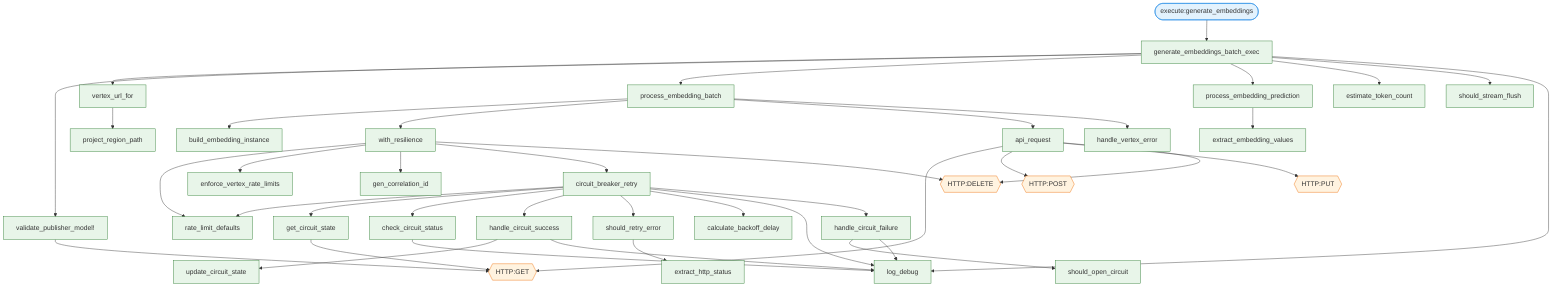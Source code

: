 flowchart TD
  execute_generate_embeddings([execute:generate_embeddings])
  generate_embeddings_batch_exec[generate_embeddings_batch_exec]
  validate_publisher_model_[validate_publisher_model!]
  HTTP_GET{{HTTP:GET}}
  vertex_url_for[vertex_url_for]
  project_region_path[project_region_path]
  process_embedding_batch[process_embedding_batch]
  build_embedding_instance[build_embedding_instance]
  with_resilience[with_resilience]
  rate_limit_defaults[rate_limit_defaults]
  enforce_vertex_rate_limits[enforce_vertex_rate_limits]
  gen_correlation_id[gen_correlation_id]
  circuit_breaker_retry[circuit_breaker_retry]
  get_circuit_state[get_circuit_state]
  check_circuit_status[check_circuit_status]
  log_debug[log_debug]
  handle_circuit_success[handle_circuit_success]
  update_circuit_state[update_circuit_state]
  should_retry_error[should_retry_error]
  extract_http_status[extract_http_status]
  calculate_backoff_delay[calculate_backoff_delay]
  handle_circuit_failure[handle_circuit_failure]
  should_open_circuit[should_open_circuit]
  HTTP_DELETE{{HTTP:DELETE}}
  api_request[api_request]
  HTTP_POST{{HTTP:POST}}
  HTTP_PUT{{HTTP:PUT}}
  handle_vertex_error[handle_vertex_error]
  process_embedding_prediction[process_embedding_prediction]
  extract_embedding_values[extract_embedding_values]
  estimate_token_count[estimate_token_count]
  should_stream_flush[should_stream_flush]
  execute_generate_embeddings --> generate_embeddings_batch_exec
  with_resilience --> rate_limit_defaults
  with_resilience --> enforce_vertex_rate_limits
  with_resilience --> gen_correlation_id
  with_resilience --> circuit_breaker_retry
  with_resilience --> HTTP_DELETE
  api_request --> HTTP_GET
  api_request --> HTTP_POST
  api_request --> HTTP_PUT
  api_request --> HTTP_DELETE
  get_circuit_state --> HTTP_GET
  check_circuit_status --> log_debug
  should_retry_error --> extract_http_status
  handle_circuit_success --> update_circuit_state
  handle_circuit_success --> log_debug
  handle_circuit_failure --> should_open_circuit
  handle_circuit_failure --> log_debug
  circuit_breaker_retry --> rate_limit_defaults
  circuit_breaker_retry --> get_circuit_state
  circuit_breaker_retry --> check_circuit_status
  circuit_breaker_retry --> handle_circuit_success
  circuit_breaker_retry --> should_retry_error
  circuit_breaker_retry --> calculate_backoff_delay
  circuit_breaker_retry --> log_debug
  circuit_breaker_retry --> handle_circuit_failure
  validate_publisher_model_ --> HTTP_GET
  vertex_url_for --> project_region_path
  process_embedding_prediction --> extract_embedding_values
  process_embedding_batch --> build_embedding_instance
  process_embedding_batch --> with_resilience
  process_embedding_batch --> api_request
  process_embedding_batch --> handle_vertex_error
  generate_embeddings_batch_exec --> validate_publisher_model_
  generate_embeddings_batch_exec --> vertex_url_for
  generate_embeddings_batch_exec --> process_embedding_batch
  generate_embeddings_batch_exec --> process_embedding_prediction
  generate_embeddings_batch_exec --> estimate_token_count
  generate_embeddings_batch_exec --> should_stream_flush
  generate_embeddings_batch_exec --> log_debug
  classDef action fill:#E3F2FD,stroke:#1E88E5,stroke-width:1px;
  classDef method fill:#E8F5E9,stroke:#2E7D32,stroke-width:1px;
  classDef http   fill:#FFF3E0,stroke:#EF6C00,stroke-width:1px;
  class execute_generate_embeddings action;
  class generate_embeddings_batch_exec method;
  class validate_publisher_model_ method;
  class vertex_url_for method;
  class project_region_path method;
  class process_embedding_batch method;
  class build_embedding_instance method;
  class with_resilience method;
  class rate_limit_defaults method;
  class enforce_vertex_rate_limits method;
  class gen_correlation_id method;
  class circuit_breaker_retry method;
  class get_circuit_state method;
  class check_circuit_status method;
  class log_debug method;
  class handle_circuit_success method;
  class update_circuit_state method;
  class should_retry_error method;
  class extract_http_status method;
  class calculate_backoff_delay method;
  class handle_circuit_failure method;
  class should_open_circuit method;
  class api_request method;
  class handle_vertex_error method;
  class process_embedding_prediction method;
  class extract_embedding_values method;
  class estimate_token_count method;
  class should_stream_flush method;
  class HTTP_GET http;
  class HTTP_DELETE http;
  class HTTP_POST http;
  class HTTP_PUT http;